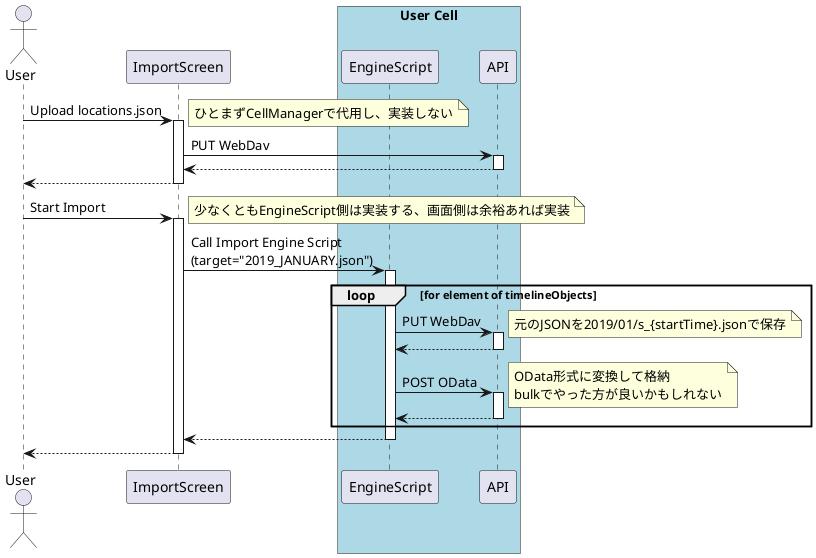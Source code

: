 @startuml ImportScreen

actor User
participant ImportScreen

box "User Cell" #LightBlue
  participant EngineScript
  participant API
end box

User -> ImportScreen : Upload locations.json
note right: ひとまずCellManagerで代用し、実装しない
activate ImportScreen
  ImportScreen -> API : PUT WebDav
  activate API
  ImportScreen <-- API
  deactivate API
User <-- ImportScreen
deactivate ImportScreen

User -> ImportScreen : Start Import
note right: 少なくともEngineScript側は実装する、画面側は余裕あれば実装
activate ImportScreen
  ImportScreen -> EngineScript : Call Import Engine Script\n(target="2019_JANUARY.json")
  activate EngineScript
    loop for element of timelineObjects
      EngineScript -> API : PUT WebDav
      note right: 元のJSONを2019/01/s_{startTime}.jsonで保存
      activate API
      EngineScript <-- API
      deactivate API

      EngineScript -> API : POST OData
      note right: OData形式に変換して格納\nbulkでやった方が良いかもしれない
      activate API
      EngineScript <-- API
      deactivate API
    end
  ImportScreen <-- EngineScript
  deactivate EngineScript
User <-- ImportScreen
deactivate ImportScreen

@enduml